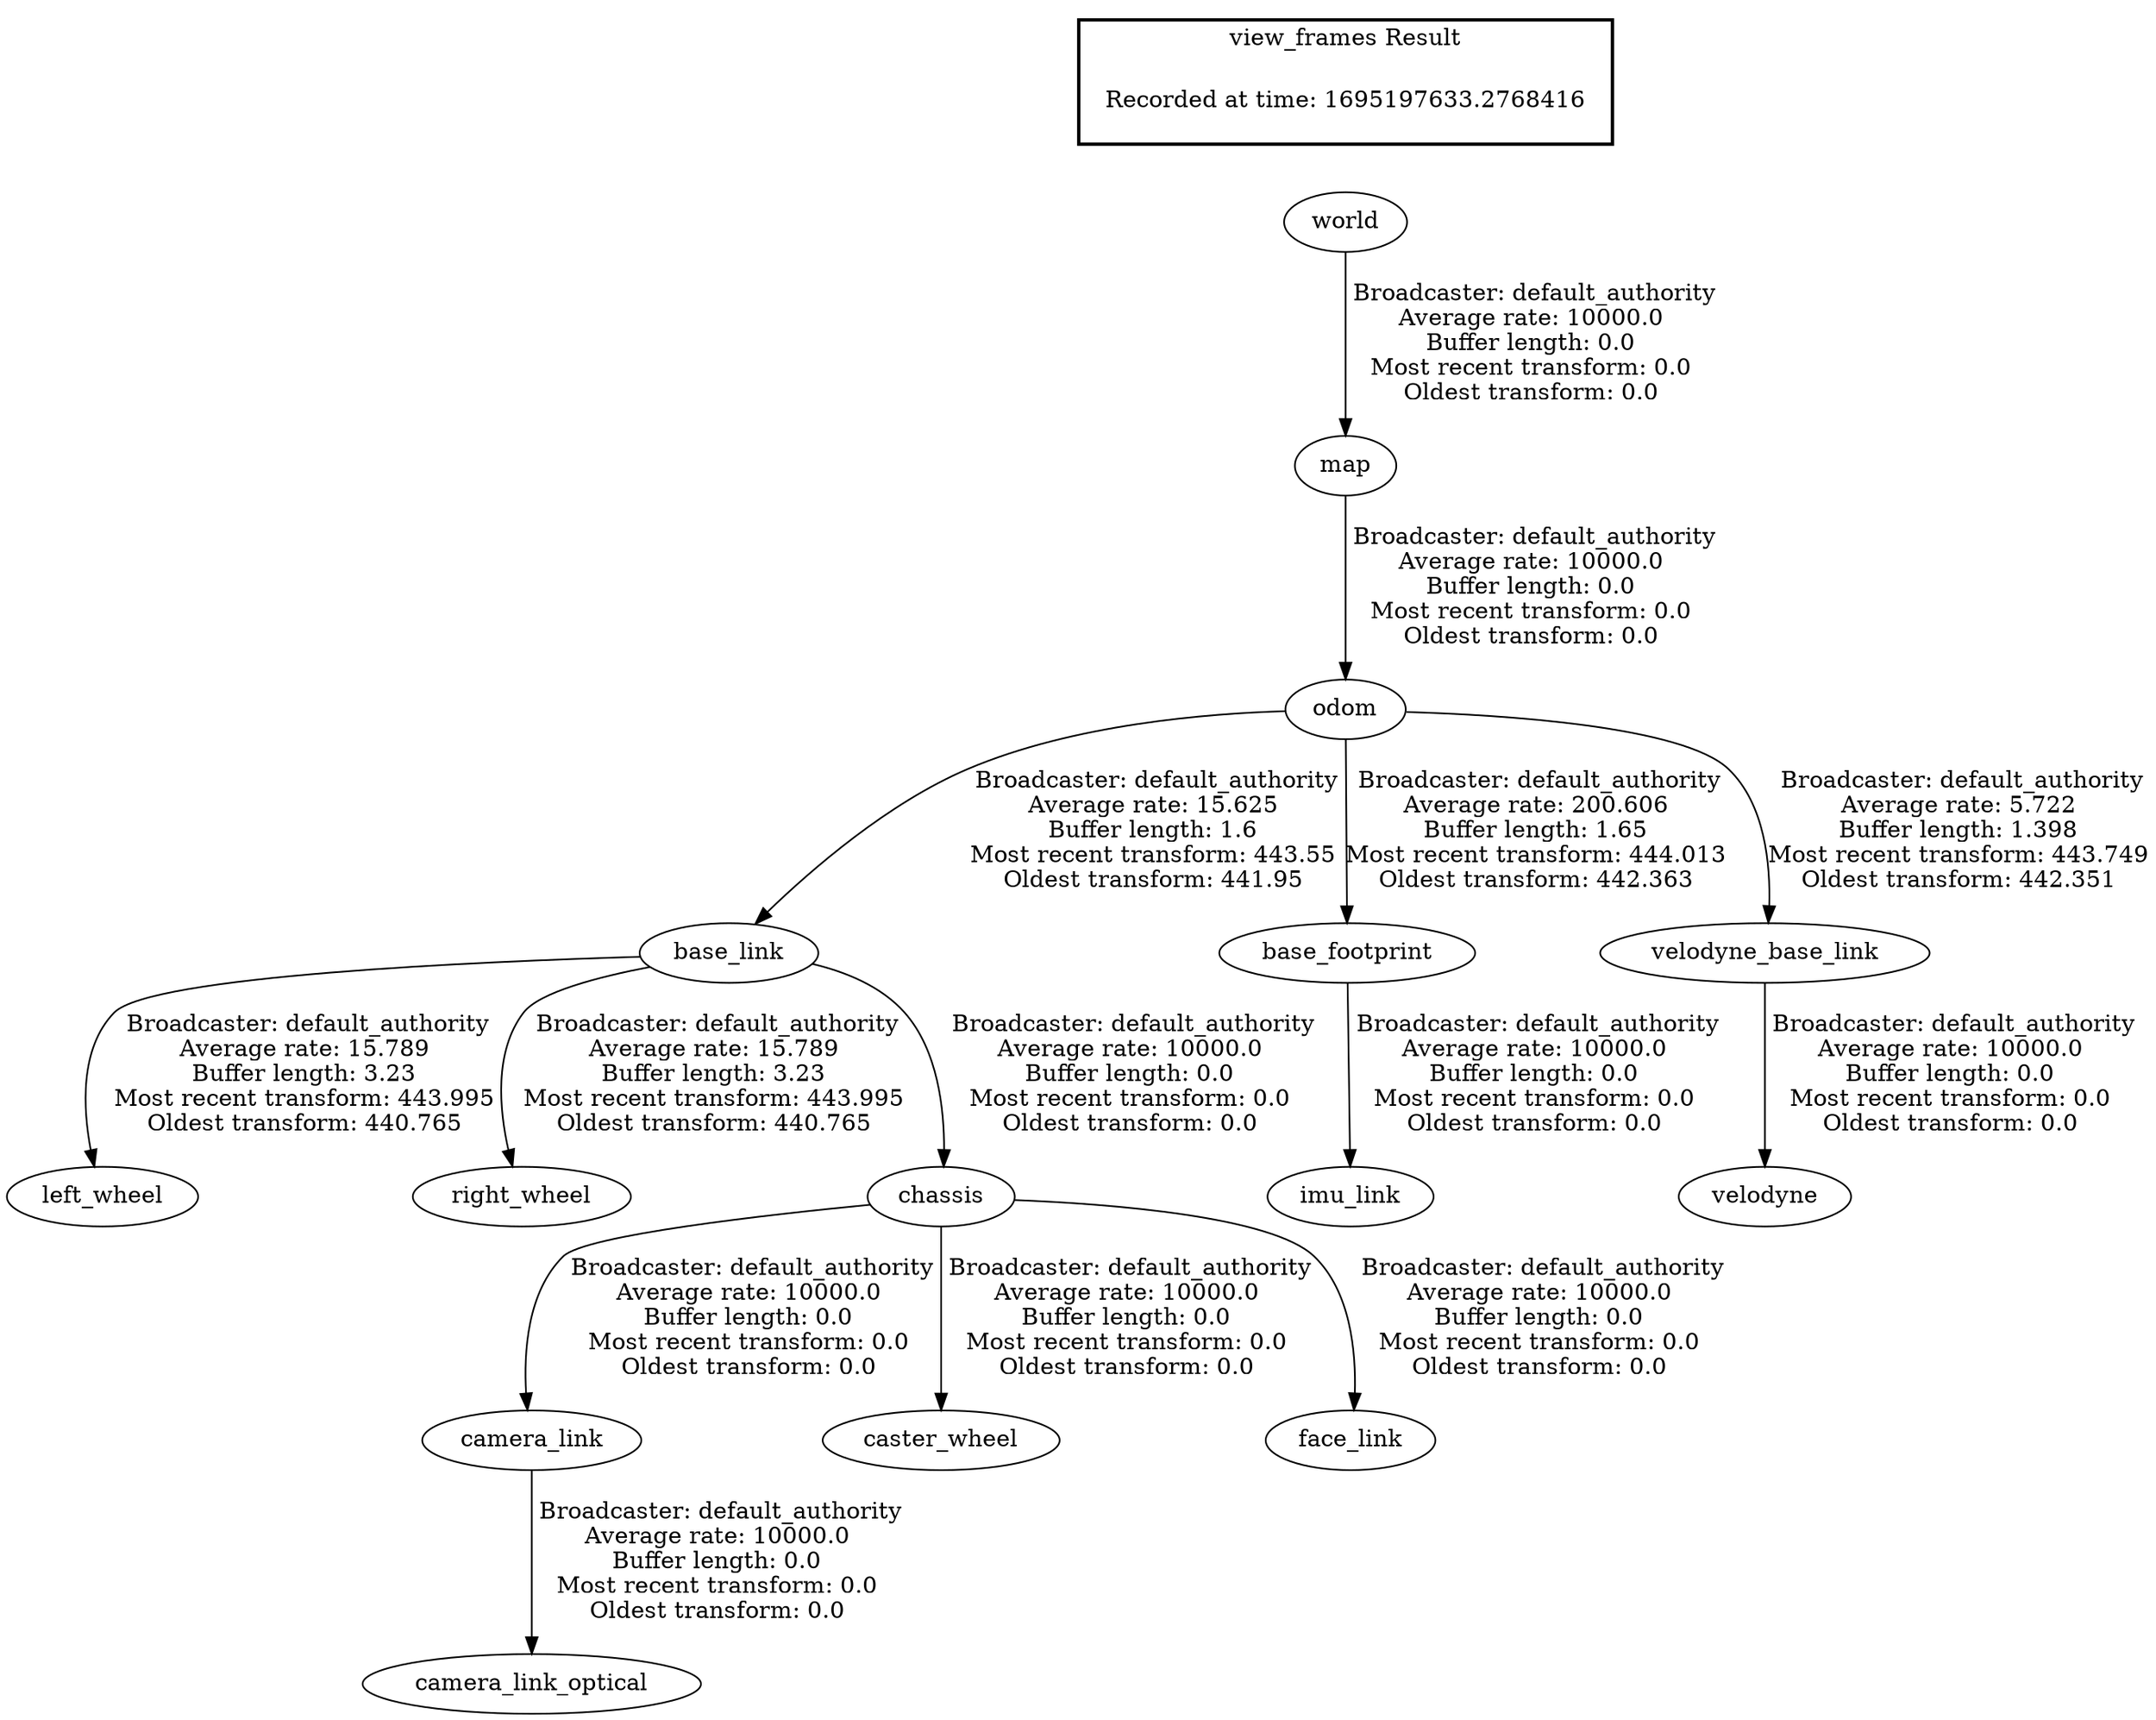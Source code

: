 digraph G {
"base_link" -> "left_wheel"[label=" Broadcaster: default_authority\nAverage rate: 15.789\nBuffer length: 3.23\nMost recent transform: 443.995\nOldest transform: 440.765\n"];
"odom" -> "base_link"[label=" Broadcaster: default_authority\nAverage rate: 15.625\nBuffer length: 1.6\nMost recent transform: 443.55\nOldest transform: 441.95\n"];
"base_link" -> "right_wheel"[label=" Broadcaster: default_authority\nAverage rate: 15.789\nBuffer length: 3.23\nMost recent transform: 443.995\nOldest transform: 440.765\n"];
"odom" -> "base_footprint"[label=" Broadcaster: default_authority\nAverage rate: 200.606\nBuffer length: 1.65\nMost recent transform: 444.013\nOldest transform: 442.363\n"];
"chassis" -> "camera_link"[label=" Broadcaster: default_authority\nAverage rate: 10000.0\nBuffer length: 0.0\nMost recent transform: 0.0\nOldest transform: 0.0\n"];
"base_link" -> "chassis"[label=" Broadcaster: default_authority\nAverage rate: 10000.0\nBuffer length: 0.0\nMost recent transform: 0.0\nOldest transform: 0.0\n"];
"camera_link" -> "camera_link_optical"[label=" Broadcaster: default_authority\nAverage rate: 10000.0\nBuffer length: 0.0\nMost recent transform: 0.0\nOldest transform: 0.0\n"];
"chassis" -> "caster_wheel"[label=" Broadcaster: default_authority\nAverage rate: 10000.0\nBuffer length: 0.0\nMost recent transform: 0.0\nOldest transform: 0.0\n"];
"chassis" -> "face_link"[label=" Broadcaster: default_authority\nAverage rate: 10000.0\nBuffer length: 0.0\nMost recent transform: 0.0\nOldest transform: 0.0\n"];
"base_footprint" -> "imu_link"[label=" Broadcaster: default_authority\nAverage rate: 10000.0\nBuffer length: 0.0\nMost recent transform: 0.0\nOldest transform: 0.0\n"];
"velodyne_base_link" -> "velodyne"[label=" Broadcaster: default_authority\nAverage rate: 10000.0\nBuffer length: 0.0\nMost recent transform: 0.0\nOldest transform: 0.0\n"];
"odom" -> "velodyne_base_link"[label=" Broadcaster: default_authority\nAverage rate: 5.722\nBuffer length: 1.398\nMost recent transform: 443.749\nOldest transform: 442.351\n"];
"map" -> "odom"[label=" Broadcaster: default_authority\nAverage rate: 10000.0\nBuffer length: 0.0\nMost recent transform: 0.0\nOldest transform: 0.0\n"];
"world" -> "map"[label=" Broadcaster: default_authority\nAverage rate: 10000.0\nBuffer length: 0.0\nMost recent transform: 0.0\nOldest transform: 0.0\n"];
edge [style=invis];
 subgraph cluster_legend { style=bold; color=black; label ="view_frames Result";
"Recorded at time: 1695197633.2768416"[ shape=plaintext ] ;
}->"world";
}